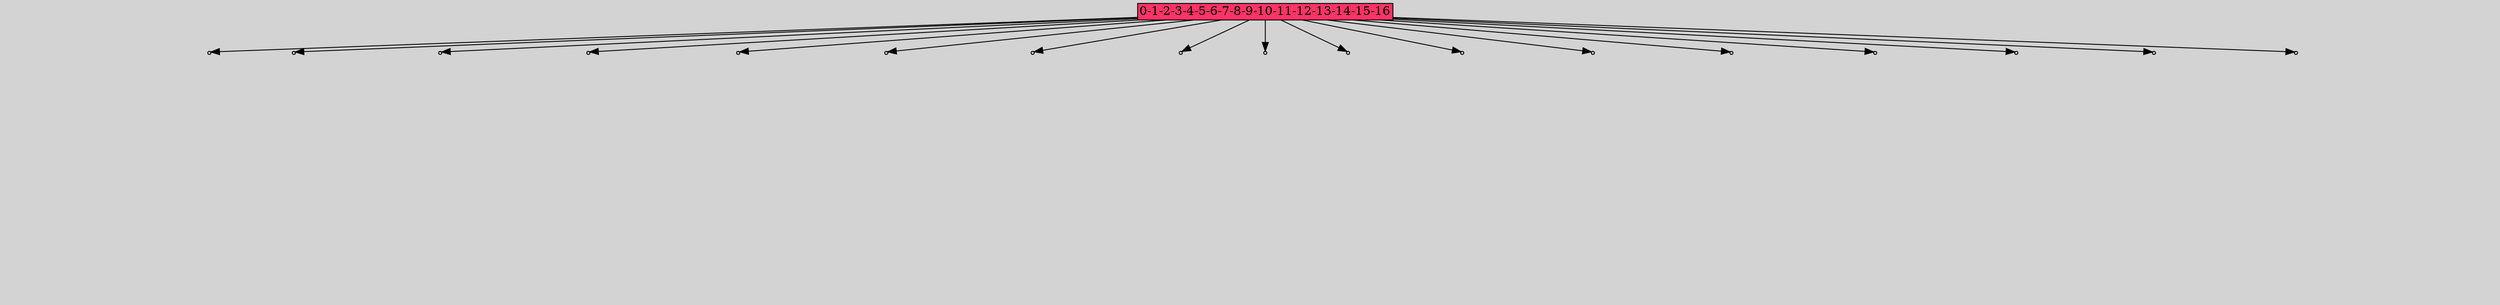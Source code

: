// File exported with GEGELATI v1.4.0
// On the 2025-07-14 16:22:09
// With the File::TPGGraphDotExporter
digraph{
	graph[pad = "0.212, 0.055" bgcolor = lightgray]
	node[shape=circle style = filled label = ""]
		A1579556 [fillcolor="#ff3366" shape=box margin=0.03 width=0 height=0 label="0-1-2-3-4-5-6-7-8-9-10-11-12-13-14-15-16"]
		P13300896 [fillcolor="#cccccc" shape=point label="1"] //
		I13300896 [shape=box style=invis label="17|6&1|138#0|119&#92;n4|4&1|274#1|185&#92;n3|4&0|228#0|182&#92;n14|6&1|114#0|324&#92;n5|0&0|238#1|71&#92;n"] //0.940194|-0.589391|0.865773|0.550468|-0.254465|0.354135|0.722425|0.264211|-0.817078|0.386537|
		P13300896 -> I13300896[style=invis]
		A1579556 -> P13300896
		P13300897 [fillcolor="#cccccc" shape=point label="1"] //
		I13300897 [shape=box style=invis label="11|0&1|223#1|110&#92;n10|3&1|338#0|184&#92;n0|1&0|152#0|227&#92;n19|3&0|217#1|292&#92;n15|3&0|67#0|114&#92;n1|4&1|336#1|191&#92;n2|0&0|140#1|233&#92;n3|0&0|184#0|139&#92;n"] //0.210350|0.298343|-0.540274|-0.414671|0.950368|0.471085|-0.640553|0.505740|-2.081273|-0.453890|-0.747739|0.765841|0.951228|-0.832363|0.337900|0.362449|
		P13300897 -> I13300897[style=invis]
		A1579556 -> P13300897
		P13300898 [fillcolor="#cccccc" shape=point label="1"] //
		I13300898 [shape=box style=invis label="1|0&1|225#1|60&#92;n11|0&0|336#1|49&#92;n"] //-0.983625|0.927492|0.508610|0.496030|
		P13300898 -> I13300898[style=invis]
		A1579556 -> P13300898
		P13300899 [fillcolor="#cccccc" shape=point label="1"] //
		I13300899 [shape=box style=invis label="12|1&1|23#1|307&#92;n9|3&0|345#0|270&#92;n17|1&0|363#1|209&#92;n12|6&1|17#0|161&#92;n13|6&0|150#0|217&#92;n17|5&0|14#1|315&#92;n9|0&0|13#0|38&#92;n18|6&0|224#0|290&#92;n19|0&0|374#1|221&#92;n"] //-1.083580|0.909671|-0.672300|0.900427|0.454375|-0.664499|0.530200|1.656437|-0.937265|0.575217|0.312424|0.239863|-0.528642|-0.624349|0.233824|-0.076139|-0.098050|0.813606|
		P13300899 -> I13300899[style=invis]
		A1579556 -> P13300899
		P13300900 [fillcolor="#cccccc" shape=point label="1"] //
		I13300900 [shape=box style=invis label="4|7&1|91#1|344&#92;n15|1&0|239#1|316&#92;n8|2&0|41#0|222&#92;n3|7&0|249#0|74&#92;n2|6&0|351#1|207&#92;n13|0&0|374#1|170&#92;n"] //-0.581585|0.576725|-0.642855|0.318508|-0.771719|-0.965009|0.925115|0.663683|0.471891|-0.182245|-0.871959|0.813606|
		P13300900 -> I13300900[style=invis]
		A1579556 -> P13300900
		P13300901 [fillcolor="#cccccc" shape=point label="1"] //
		I13300901 [shape=box style=invis label="15|0&1|25#1|270&#92;n4|3&1|222#0|232&#92;n9|3&0|171#1|351&#92;n18|1&0|155#1|90&#92;n3|7&1|9#0|241&#92;n10|4&0|95#0|97&#92;n18|0&0|308#0|166&#92;n"] //0.407221|-0.160500|0.800538|-0.142128|-0.641996|0.740205|-0.365364|0.404568|-0.483982|-0.280368|-0.180039|0.419401|-0.052826|-0.043599|
		P13300901 -> I13300901[style=invis]
		A1579556 -> P13300901
		P13300902 [fillcolor="#cccccc" shape=point label="1"] //
		I13300902 [shape=box style=invis label="0|5&1|70#1|364&#92;n5|7&0|333#0|280&#92;n1|0&0|303#0|77&#92;n"] //-0.222359|0.800812|-0.022238|-0.157195|0.927284|-0.823697|
		P13300902 -> I13300902[style=invis]
		A1579556 -> P13300902
		P13300903 [fillcolor="#cccccc" shape=point label="1"] //
		I13300903 [shape=box style=invis label="7|5&1|127#0|4&#92;n19|2&0|237#0|372&#92;n19|1&1|136#0|360&#92;n12|4&0|9#1|35&#92;n11|1&1|252#0|338&#92;n13|7&0|49#1|13&#92;n11|0&0|148#0|247&#92;n"] //-0.251002|0.282965|0.478241|0.800549|0.224874|0.654103|0.519348|-0.263749|-0.126370|0.053831|0.538691|-0.353086|2.373761|0.993662|
		P13300903 -> I13300903[style=invis]
		A1579556 -> P13300903
		P13300904 [fillcolor="#cccccc" shape=point label="1"] //
		I13300904 [shape=box style=invis label="15|7&1|321#1|87&#92;n7|7&0|343#1|297&#92;n9|7&0|327#0|256&#92;n10|0&0|103#1|210&#92;n"] //0.047794|-0.908113|0.276848|-0.308623|-0.717313|0.443841|0.859946|0.431135|
		P13300904 -> I13300904[style=invis]
		A1579556 -> P13300904
		P13300905 [fillcolor="#cccccc" shape=point label="1"] //
		I13300905 [shape=box style=invis label="15|2&1|97#1|285&#92;n2|0&0|218#1|32&#92;n"] //-0.360232|-0.012432|-0.041609|0.604002|
		P13300905 -> I13300905[style=invis]
		A1579556 -> P13300905
		P13300906 [fillcolor="#cccccc" shape=point label="1"] //
		I13300906 [shape=box style=invis label="13|1&1|145#1|366&#92;n16|0&1|59#1|142&#92;n3|7&0|289#1|58&#92;n10|0&0|231#0|72&#92;n0|1&0|352#0|152&#92;n6|5&0|289#0|68&#92;n15|0&0|93#0|210&#92;n"] //0.680615|-0.035716|0.358187|0.081421|0.021555|-0.386556|0.245218|-0.855308|-0.442741|0.502718|0.799244|0.005859|-0.897709|-0.246135|
		P13300906 -> I13300906[style=invis]
		A1579556 -> P13300906
		P13300907 [fillcolor="#cccccc" shape=point label="1"] //
		I13300907 [shape=box style=invis label="7|1&1|116#1|356&#92;n8|1&0|153#1|27&#92;n13|0&1|113#0|41&#92;n1|0&1|151#0|128&#92;n"] //-0.856930|0.649938|0.806582|-0.555649|0.020674|-0.421967|0.505961|-0.297303|
		P13300907 -> I13300907[style=invis]
		A1579556 -> P13300907
		P13300908 [fillcolor="#cccccc" shape=point label="1"] //
		I13300908 [shape=box style=invis label="18|5&1|45#0|305&#92;n11|0&0|277#1|237&#92;n"] //0.678187|-0.255433|0.141714|0.632466|
		P13300908 -> I13300908[style=invis]
		A1579556 -> P13300908
		P13300909 [fillcolor="#cccccc" shape=point label="1"] //
		I13300909 [shape=box style=invis label="5|4&1|298#1|97&#92;n13|1&1|293#1|349&#92;n11|7&1|73#1|192&#92;n17|0&0|316#1|139&#92;n3|3&1|211#0|359&#92;n9|5&1|75#1|187&#92;n10|1&0|169#0|328&#92;n0|6&1|341#0|275&#92;n0|4&0|145#1|101&#92;n19|2&0|61#0|242&#92;n13|1&0|62#0|2&#92;n13|6&0|291#0|348&#92;n5|2&0|318#0|76&#92;n6|7&0|122#1|24&#92;n0|5&0|103#0|273&#92;n11|0&0|277#1|237&#92;n"] //0.796578|0.812003|0.891384|0.435069|0.014576|-0.788156|1.061716|0.071461|-0.003732|0.575664|-0.638232|0.857457|0.410573|0.891052|-0.576451|0.310643|0.428543|0.247151|0.370016|-0.801654|-0.620028|0.225064|0.503756|-0.140251|0.229700|0.090054|0.152969|0.654205|0.730586|-0.359969|0.147929|0.896037|
		P13300909 -> I13300909[style=invis]
		A1579556 -> P13300909
		P13300910 [fillcolor="#cccccc" shape=point label="1"] //
		I13300910 [shape=box style=invis label="1|0&1|6#1|69&#92;n9|0&0|0#1|249&#92;n"] //-0.355600|0.577327|0.972622|-0.702017|
		P13300910 -> I13300910[style=invis]
		A1579556 -> P13300910
		P13300911 [fillcolor="#cccccc" shape=point label="1"] //
		I13300911 [shape=box style=invis label="9|7&1|42#0|17&#92;n17|5&0|95#1|9&#92;n0|2&1|305#1|175&#92;n11|0&0|66#1|187&#92;n8|4&0|237#0|343&#92;n1|5&0|224#0|76&#92;n0|0&1|372#0|13&#92;n4|6&0|285#0|136&#92;n12|0&0|70#1|356&#92;n"] //0.009600|-0.114242|0.349279|-0.685746|0.882115|0.003037|-0.109046|0.009510|-0.640880|-0.110421|-0.698288|-0.481752|-0.333368|-0.550402|0.976948|0.797932|1.343196|-0.771118|
		P13300911 -> I13300911[style=invis]
		A1579556 -> P13300911
		P13300912 [fillcolor="#cccccc" shape=point label="1"] //
		I13300912 [shape=box style=invis label="15|1&1|305#0|335&#92;n19|6&0|257#0|253&#92;n7|6&0|198#1|243&#92;n19|3&0|142#1|140&#92;n13|4&1|20#0|67&#92;n17|5&0|155#1|101&#92;n19|2&0|293#0|375&#92;n2|3&0|20#0|90&#92;n2|2&1|100#0|91&#92;n2|0&0|354#1|179&#92;n"] //-0.783912|0.994659|0.802650|-0.863198|-0.321098|0.201795|1.038654|-0.831187|0.213161|0.458228|0.235026|0.280074|0.707955|-0.691391|0.255561|0.402179|0.701066|-0.993017|0.792552|-0.697818|
		P13300912 -> I13300912[style=invis]
		A1579556 -> P13300912
}
